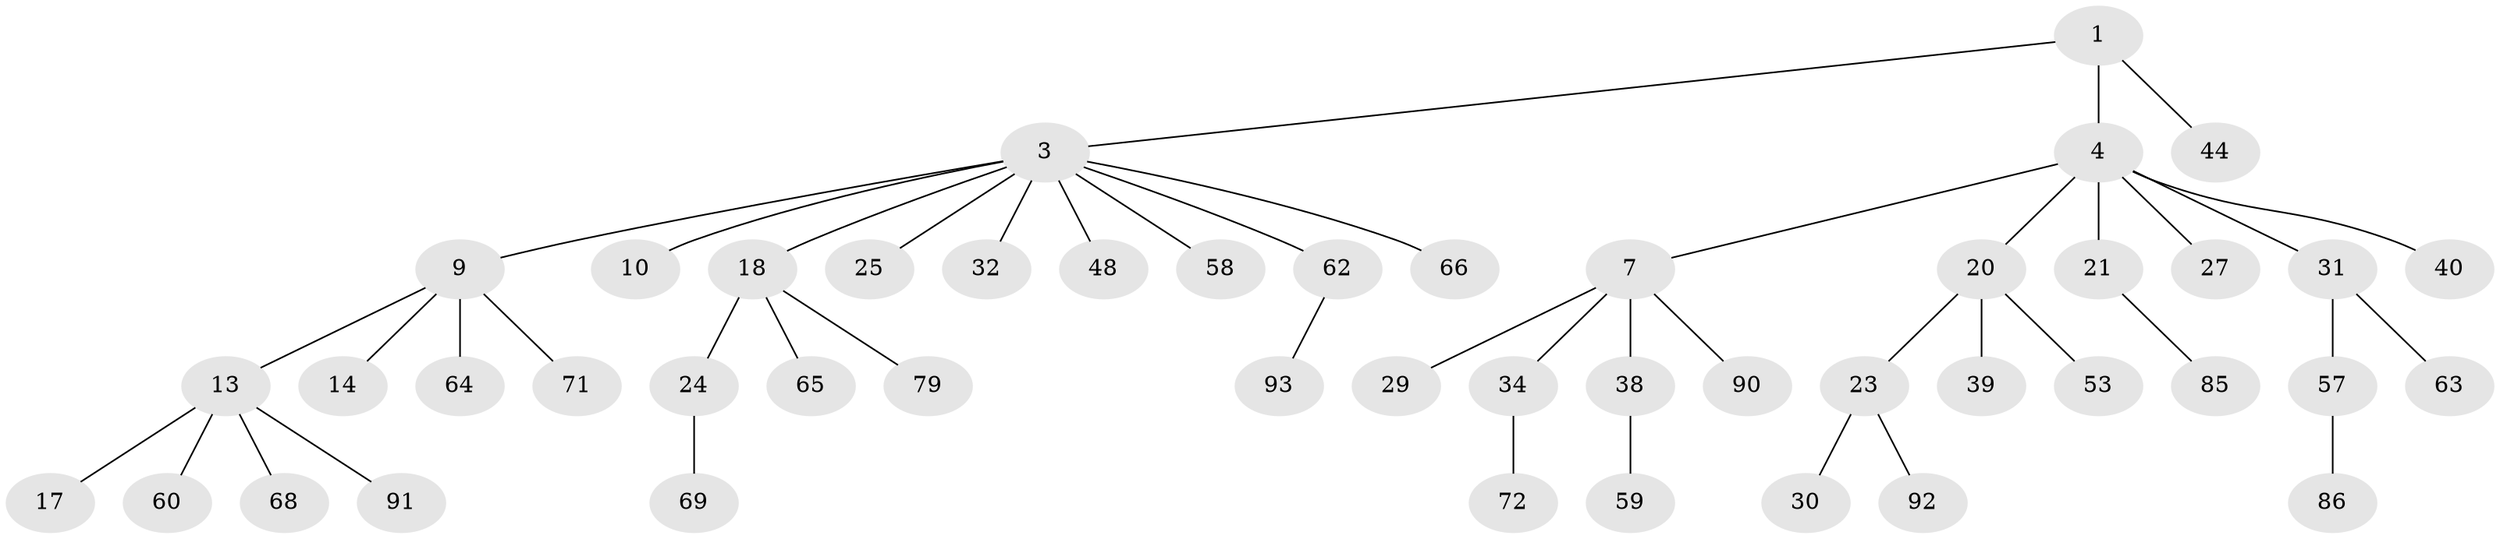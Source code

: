 // original degree distribution, {2: 0.26595744680851063, 4: 0.05319148936170213, 3: 0.13829787234042554, 5: 0.0425531914893617, 6: 0.02127659574468085, 1: 0.4787234042553192}
// Generated by graph-tools (version 1.1) at 2025/15/03/09/25 04:15:33]
// undirected, 47 vertices, 46 edges
graph export_dot {
graph [start="1"]
  node [color=gray90,style=filled];
  1 [super="+2+51"];
  3 [super="+6+5"];
  4 [super="+19+11"];
  7 [super="+73+28"];
  9;
  10;
  13 [super="+47+22+16+15"];
  14;
  17;
  18 [super="+36"];
  20 [super="+50"];
  21 [super="+35"];
  23 [super="+26"];
  24 [super="+41+37"];
  25;
  27;
  29;
  30 [super="+45"];
  31 [super="+33"];
  32;
  34;
  38 [super="+43"];
  39;
  40;
  44;
  48;
  53 [super="+55+89"];
  57;
  58 [super="+84"];
  59 [super="+61"];
  60;
  62;
  63;
  64 [super="+76+87"];
  65;
  66 [super="+82"];
  68;
  69 [super="+81"];
  71 [super="+75"];
  72;
  79;
  85;
  86;
  90;
  91;
  92;
  93;
  1 -- 3;
  1 -- 4;
  1 -- 44;
  3 -- 32;
  3 -- 66;
  3 -- 9;
  3 -- 10;
  3 -- 48;
  3 -- 18;
  3 -- 25;
  3 -- 58;
  3 -- 62;
  4 -- 7;
  4 -- 27;
  4 -- 40;
  4 -- 21;
  4 -- 20;
  4 -- 31;
  7 -- 34;
  7 -- 90;
  7 -- 29;
  7 -- 38;
  9 -- 13;
  9 -- 14;
  9 -- 64;
  9 -- 71;
  13 -- 17;
  13 -- 91;
  13 -- 68;
  13 -- 60;
  18 -- 24;
  18 -- 79;
  18 -- 65;
  20 -- 23;
  20 -- 39;
  20 -- 53;
  21 -- 85;
  23 -- 30;
  23 -- 92;
  24 -- 69;
  31 -- 63;
  31 -- 57;
  34 -- 72;
  38 -- 59;
  57 -- 86;
  62 -- 93;
}
